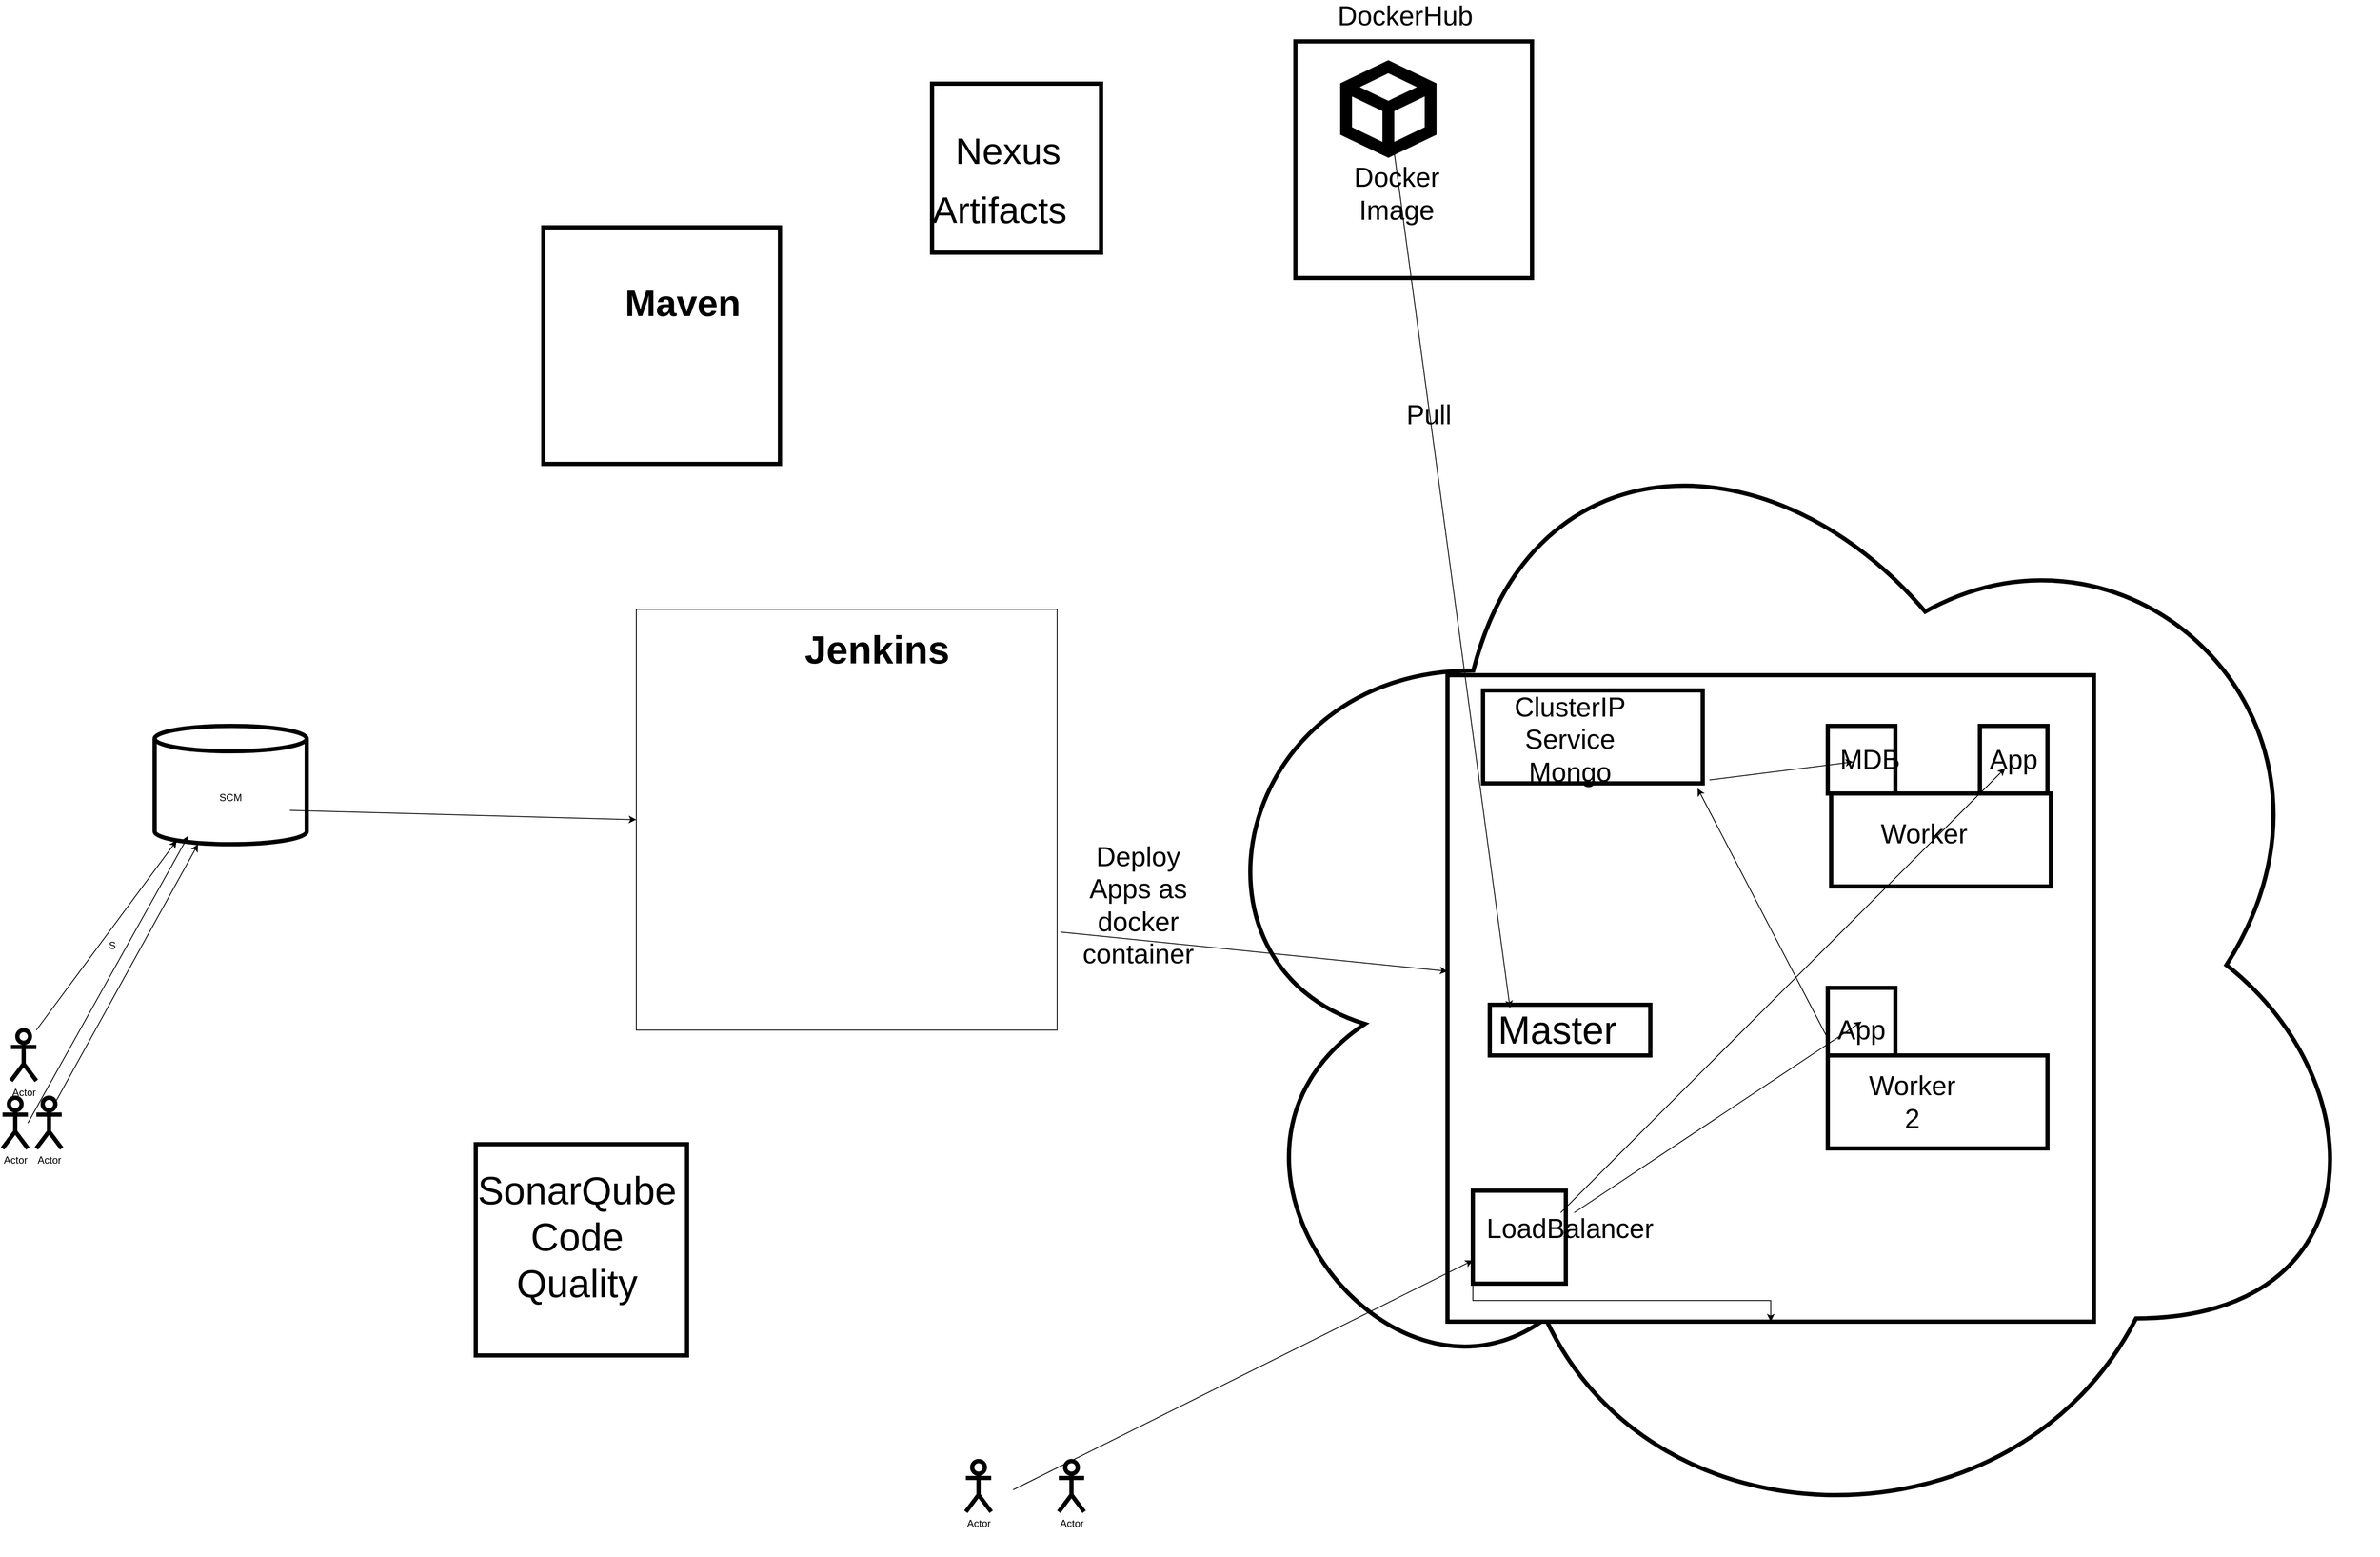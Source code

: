 <mxfile version="14.2.4" type="github"><diagram id="EsILOHwvvqUxRowUJtK3" name="Page-1"><mxGraphModel dx="2593" dy="2905" grid="1" gridSize="4" guides="1" tooltips="1" connect="1" arrows="1" fold="1" page="1" pageScale="1" pageWidth="850" pageHeight="1100" math="0" shadow="0"><root><mxCell id="0"/><mxCell id="1" parent="0"/><mxCell id="X8wyWXSFdsIRcnuJrAi3-15" value="" style="whiteSpace=wrap;html=1;aspect=fixed;" vertex="1" parent="1"><mxGeometry x="1690" y="-68" width="498" height="498" as="geometry"/></mxCell><mxCell id="X8wyWXSFdsIRcnuJrAi3-21" value="" style="ellipse;shape=cloud;whiteSpace=wrap;html=1;strokeWidth=5;" vertex="1" parent="1"><mxGeometry x="2324" y="-344" width="1426" height="1394" as="geometry"/></mxCell><mxCell id="X8wyWXSFdsIRcnuJrAi3-28" value="" style="whiteSpace=wrap;html=1;aspect=fixed;strokeWidth=5;" vertex="1" parent="1"><mxGeometry x="2650" y="10" width="765" height="765" as="geometry"/></mxCell><mxCell id="X8wyWXSFdsIRcnuJrAi3-30" value="" style="whiteSpace=wrap;html=1;aspect=fixed;strokeWidth=5;" vertex="1" parent="1"><mxGeometry x="1500" y="565" width="250" height="250" as="geometry"/></mxCell><mxCell id="X8wyWXSFdsIRcnuJrAi3-32" value="" style="whiteSpace=wrap;html=1;aspect=fixed;strokeWidth=5;" vertex="1" parent="1"><mxGeometry x="1580" y="-520" width="280" height="280" as="geometry"/></mxCell><mxCell id="X8wyWXSFdsIRcnuJrAi3-33" value="" style="shape=cylinder3;whiteSpace=wrap;html=1;boundedLbl=1;backgroundOutline=1;size=15;strokeWidth=5;" vertex="1" parent="1"><mxGeometry x="1120" y="70" width="180" height="140" as="geometry"/></mxCell><mxCell id="X8wyWXSFdsIRcnuJrAi3-35" value="Actor" style="shape=umlActor;verticalLabelPosition=bottom;verticalAlign=top;html=1;outlineConnect=0;strokeWidth=5;" vertex="1" parent="1"><mxGeometry x="980" y="510" width="30" height="60" as="geometry"/></mxCell><mxCell id="X8wyWXSFdsIRcnuJrAi3-36" value="Actor" style="shape=umlActor;verticalLabelPosition=bottom;verticalAlign=top;html=1;outlineConnect=0;strokeWidth=5;" vertex="1" parent="1"><mxGeometry x="940" y="510" width="30" height="60" as="geometry"/></mxCell><mxCell id="X8wyWXSFdsIRcnuJrAi3-37" value="Actor" style="shape=umlActor;verticalLabelPosition=bottom;verticalAlign=top;html=1;outlineConnect=0;strokeWidth=5;" vertex="1" parent="1"><mxGeometry x="950" y="430" width="30" height="60" as="geometry"/></mxCell><mxCell id="X8wyWXSFdsIRcnuJrAi3-44" value="" style="endArrow=classic;html=1;entryX=0.145;entryY=1;entryDx=0;entryDy=-4.35;entryPerimeter=0;" edge="1" parent="1" target="X8wyWXSFdsIRcnuJrAi3-33"><mxGeometry width="50" height="50" relative="1" as="geometry"><mxPoint x="980" y="430" as="sourcePoint"/><mxPoint x="1030" y="380" as="targetPoint"/></mxGeometry></mxCell><mxCell id="X8wyWXSFdsIRcnuJrAi3-45" value="" style="endArrow=classic;html=1;" edge="1" parent="1" target="X8wyWXSFdsIRcnuJrAi3-33"><mxGeometry width="50" height="50" relative="1" as="geometry"><mxPoint x="1000" y="520" as="sourcePoint"/><mxPoint x="1050" y="470" as="targetPoint"/></mxGeometry></mxCell><mxCell id="X8wyWXSFdsIRcnuJrAi3-46" value="" style="endArrow=classic;html=1;entryX=0.222;entryY=0.929;entryDx=0;entryDy=0;entryPerimeter=0;" edge="1" parent="1" target="X8wyWXSFdsIRcnuJrAi3-33"><mxGeometry width="50" height="50" relative="1" as="geometry"><mxPoint x="970" y="540" as="sourcePoint"/><mxPoint x="1020" y="490" as="targetPoint"/></mxGeometry></mxCell><mxCell id="X8wyWXSFdsIRcnuJrAi3-47" value="S" style="text;html=1;strokeColor=none;fillColor=none;align=center;verticalAlign=middle;whiteSpace=wrap;rounded=0;" vertex="1" parent="1"><mxGeometry x="1050" y="320" width="40" height="20" as="geometry"/></mxCell><mxCell id="X8wyWXSFdsIRcnuJrAi3-71" style="edgeStyle=orthogonalEdgeStyle;rounded=0;orthogonalLoop=1;jettySize=auto;html=1;exitX=0;exitY=1;exitDx=0;exitDy=0;fontSize=46;" edge="1" parent="1" source="X8wyWXSFdsIRcnuJrAi3-49" target="X8wyWXSFdsIRcnuJrAi3-28"><mxGeometry relative="1" as="geometry"/></mxCell><mxCell id="X8wyWXSFdsIRcnuJrAi3-49" value="" style="whiteSpace=wrap;html=1;aspect=fixed;strokeWidth=5;" vertex="1" parent="1"><mxGeometry x="2680" y="620" width="110" height="110" as="geometry"/></mxCell><mxCell id="X8wyWXSFdsIRcnuJrAi3-50" value="" style="rounded=0;whiteSpace=wrap;html=1;strokeWidth=5;" vertex="1" parent="1"><mxGeometry x="2700" y="400" width="190" height="60" as="geometry"/></mxCell><mxCell id="X8wyWXSFdsIRcnuJrAi3-51" value="" style="whiteSpace=wrap;html=1;aspect=fixed;strokeWidth=5;" vertex="1" parent="1"><mxGeometry x="3100" y="70" width="80" height="80" as="geometry"/></mxCell><mxCell id="X8wyWXSFdsIRcnuJrAi3-52" value="" style="whiteSpace=wrap;html=1;aspect=fixed;strokeWidth=5;" vertex="1" parent="1"><mxGeometry x="3280" y="70" width="80" height="80" as="geometry"/></mxCell><mxCell id="X8wyWXSFdsIRcnuJrAi3-53" value="" style="rounded=0;whiteSpace=wrap;html=1;strokeWidth=5;" vertex="1" parent="1"><mxGeometry x="2692" y="28" width="260" height="110" as="geometry"/></mxCell><mxCell id="X8wyWXSFdsIRcnuJrAi3-54" value="" style="rounded=0;whiteSpace=wrap;html=1;strokeWidth=5;" vertex="1" parent="1"><mxGeometry x="3100" y="460" width="260" height="110" as="geometry"/></mxCell><mxCell id="X8wyWXSFdsIRcnuJrAi3-55" value="" style="whiteSpace=wrap;html=1;aspect=fixed;strokeWidth=5;" vertex="1" parent="1"><mxGeometry x="3100" y="380" width="80" height="80" as="geometry"/></mxCell><mxCell id="X8wyWXSFdsIRcnuJrAi3-56" value="SCM" style="text;html=1;strokeColor=none;fillColor=none;align=center;verticalAlign=middle;whiteSpace=wrap;rounded=0;" vertex="1" parent="1"><mxGeometry x="1155" y="130" width="110" height="50" as="geometry"/></mxCell><mxCell id="X8wyWXSFdsIRcnuJrAi3-59" value="Jenkins" style="text;html=1;strokeColor=none;fillColor=none;align=center;verticalAlign=middle;whiteSpace=wrap;rounded=0;fontStyle=1;fontSize=46;" vertex="1" parent="1"><mxGeometry x="1890" y="-50" width="170" height="60" as="geometry"/></mxCell><mxCell id="X8wyWXSFdsIRcnuJrAi3-61" value="" style="whiteSpace=wrap;html=1;aspect=fixed;strokeWidth=5;fontStyle=1" vertex="1" parent="1"><mxGeometry x="2040" y="-690" width="200" height="200" as="geometry"/></mxCell><mxCell id="X8wyWXSFdsIRcnuJrAi3-62" value="" style="whiteSpace=wrap;html=1;aspect=fixed;strokeWidth=5;" vertex="1" parent="1"><mxGeometry x="2470" y="-740" width="280" height="280" as="geometry"/></mxCell><mxCell id="X8wyWXSFdsIRcnuJrAi3-63" value="Actor" style="shape=umlActor;verticalLabelPosition=bottom;verticalAlign=top;html=1;outlineConnect=0;strokeWidth=5;" vertex="1" parent="1"><mxGeometry x="2080" y="940" width="30" height="60" as="geometry"/></mxCell><mxCell id="X8wyWXSFdsIRcnuJrAi3-64" value="Actor" style="shape=umlActor;verticalLabelPosition=bottom;verticalAlign=top;html=1;outlineConnect=0;strokeWidth=5;" vertex="1" parent="1"><mxGeometry x="2190" y="940" width="30" height="60" as="geometry"/></mxCell><mxCell id="X8wyWXSFdsIRcnuJrAi3-66" value="" style="endArrow=classic;html=1;entryX=0;entryY=0.5;entryDx=0;entryDy=0;exitX=0.889;exitY=0.714;exitDx=0;exitDy=0;exitPerimeter=0;" edge="1" parent="1" source="X8wyWXSFdsIRcnuJrAi3-33" target="X8wyWXSFdsIRcnuJrAi3-15"><mxGeometry width="50" height="50" relative="1" as="geometry"><mxPoint x="1390" y="170" as="sourcePoint"/><mxPoint x="1440" y="120" as="targetPoint"/></mxGeometry></mxCell><mxCell id="X8wyWXSFdsIRcnuJrAi3-48" value="Maven" style="text;html=1;strokeColor=none;fillColor=none;align=center;verticalAlign=middle;whiteSpace=wrap;rounded=0;strokeWidth=14;fontStyle=1;fontSize=44;" vertex="1" parent="1"><mxGeometry x="1670" y="-470" width="150" height="80" as="geometry"/></mxCell><mxCell id="X8wyWXSFdsIRcnuJrAi3-68" value="Nexus" style="text;html=1;strokeColor=none;fillColor=none;align=center;verticalAlign=middle;whiteSpace=wrap;rounded=0;fontSize=44;" vertex="1" parent="1"><mxGeometry x="2110" y="-620" width="40" height="20" as="geometry"/></mxCell><mxCell id="X8wyWXSFdsIRcnuJrAi3-69" value="Artifacts&lt;br&gt;" style="text;html=1;strokeColor=none;fillColor=none;align=center;verticalAlign=middle;whiteSpace=wrap;rounded=0;fontSize=44;" vertex="1" parent="1"><mxGeometry x="2100" y="-550" width="40" height="20" as="geometry"/></mxCell><mxCell id="X8wyWXSFdsIRcnuJrAi3-70" value="&lt;font style=&quot;font-size: 32px&quot;&gt;LoadBalancer&lt;br&gt;&lt;/font&gt;" style="text;html=1;strokeColor=none;fillColor=none;align=center;verticalAlign=middle;whiteSpace=wrap;rounded=0;fontSize=46;" vertex="1" parent="1"><mxGeometry x="2775" y="650" width="40" height="20" as="geometry"/></mxCell><mxCell id="X8wyWXSFdsIRcnuJrAi3-72" value="Master" style="text;html=1;strokeColor=none;fillColor=none;align=center;verticalAlign=middle;whiteSpace=wrap;rounded=0;fontSize=46;" vertex="1" parent="1"><mxGeometry x="2760" y="420" width="40" height="20" as="geometry"/></mxCell><mxCell id="X8wyWXSFdsIRcnuJrAi3-73" value="SonarQube&lt;br&gt;Code Quality" style="text;html=1;strokeColor=none;fillColor=none;align=center;verticalAlign=middle;whiteSpace=wrap;rounded=0;fontSize=46;" vertex="1" parent="1"><mxGeometry x="1600" y="665" width="40" height="20" as="geometry"/></mxCell><mxCell id="X8wyWXSFdsIRcnuJrAi3-74" value="MDB" style="text;html=1;strokeColor=none;fillColor=none;align=center;verticalAlign=middle;whiteSpace=wrap;rounded=0;fontSize=32;" vertex="1" parent="1"><mxGeometry x="3130" y="100" width="40" height="20" as="geometry"/></mxCell><mxCell id="X8wyWXSFdsIRcnuJrAi3-76" value="Worker 2" style="text;html=1;strokeColor=none;fillColor=none;align=center;verticalAlign=middle;whiteSpace=wrap;rounded=0;fontSize=32;" vertex="1" parent="1"><mxGeometry x="3180" y="505" width="40" height="20" as="geometry"/></mxCell><mxCell id="X8wyWXSFdsIRcnuJrAi3-77" value="Worker 1" style="text;html=1;strokeColor=none;fillColor=none;align=center;verticalAlign=middle;whiteSpace=wrap;rounded=0;fontSize=32;" vertex="1" parent="1"><mxGeometry x="3190" y="190" width="40" height="20" as="geometry"/></mxCell><mxCell id="X8wyWXSFdsIRcnuJrAi3-78" value="App" style="text;html=1;strokeColor=none;fillColor=none;align=center;verticalAlign=middle;whiteSpace=wrap;rounded=0;fontSize=32;" vertex="1" parent="1"><mxGeometry x="3300" y="100" width="40" height="20" as="geometry"/></mxCell><mxCell id="X8wyWXSFdsIRcnuJrAi3-79" value="App" style="text;html=1;strokeColor=none;fillColor=none;align=center;verticalAlign=middle;whiteSpace=wrap;rounded=0;fontSize=32;" vertex="1" parent="1"><mxGeometry x="3120" y="420" width="40" height="20" as="geometry"/></mxCell><mxCell id="X8wyWXSFdsIRcnuJrAi3-80" value="DockerHub" style="text;html=1;strokeColor=none;fillColor=none;align=center;verticalAlign=middle;whiteSpace=wrap;rounded=0;fontSize=32;" vertex="1" parent="1"><mxGeometry x="2580" y="-780" width="40" height="20" as="geometry"/></mxCell><mxCell id="X8wyWXSFdsIRcnuJrAi3-81" value="" style="whiteSpace=wrap;html=1;shape=mxgraph.basic.isocube;isoAngle=15;strokeWidth=14;fontSize=32;" vertex="1" parent="1"><mxGeometry x="2530" y="-710" width="100" height="100" as="geometry"/></mxCell><mxCell id="X8wyWXSFdsIRcnuJrAi3-82" value="Docker&lt;br&gt;Image" style="text;html=1;strokeColor=none;fillColor=none;align=center;verticalAlign=middle;whiteSpace=wrap;rounded=0;fontSize=32;" vertex="1" parent="1"><mxGeometry x="2570" y="-570" width="40" height="20" as="geometry"/></mxCell><mxCell id="X8wyWXSFdsIRcnuJrAi3-86" value="Worker 1" style="text;html=1;strokeColor=none;fillColor=none;align=center;verticalAlign=middle;whiteSpace=wrap;rounded=0;fontSize=32;" vertex="1" parent="1"><mxGeometry x="3194" y="194" width="40" height="20" as="geometry"/></mxCell><mxCell id="X8wyWXSFdsIRcnuJrAi3-87" value="" style="rounded=0;whiteSpace=wrap;html=1;strokeWidth=5;" vertex="1" parent="1"><mxGeometry x="3104" y="150" width="260" height="110" as="geometry"/></mxCell><mxCell id="X8wyWXSFdsIRcnuJrAi3-89" value="Worker" style="text;html=1;strokeColor=none;fillColor=none;align=center;verticalAlign=middle;whiteSpace=wrap;rounded=0;fontSize=32;" vertex="1" parent="1"><mxGeometry x="3194" y="188" width="40" height="20" as="geometry"/></mxCell><mxCell id="X8wyWXSFdsIRcnuJrAi3-90" value="" style="endArrow=classic;html=1;fontSize=32;entryX=-0.9;entryY=-0.8;entryDx=0;entryDy=0;entryPerimeter=0;" edge="1" parent="1" source="X8wyWXSFdsIRcnuJrAi3-81" target="X8wyWXSFdsIRcnuJrAi3-72"><mxGeometry width="50" height="50" relative="1" as="geometry"><mxPoint x="2636" y="-406" as="sourcePoint"/><mxPoint x="2686" y="-456" as="targetPoint"/></mxGeometry></mxCell><mxCell id="X8wyWXSFdsIRcnuJrAi3-91" value="Pull" style="text;html=1;strokeColor=none;fillColor=none;align=center;verticalAlign=middle;whiteSpace=wrap;rounded=0;fontSize=32;" vertex="1" parent="1"><mxGeometry x="2608" y="-308" width="40" height="20" as="geometry"/></mxCell><mxCell id="X8wyWXSFdsIRcnuJrAi3-92" value="" style="endArrow=classic;html=1;fontSize=32;entryX=0;entryY=0.458;entryDx=0;entryDy=0;entryPerimeter=0;" edge="1" parent="1" target="X8wyWXSFdsIRcnuJrAi3-28"><mxGeometry width="50" height="50" relative="1" as="geometry"><mxPoint x="2192" y="314" as="sourcePoint"/><mxPoint x="2242" y="264" as="targetPoint"/></mxGeometry></mxCell><mxCell id="X8wyWXSFdsIRcnuJrAi3-97" value="Deploy&lt;br&gt;Apps as&lt;br&gt;docker container" style="text;html=1;strokeColor=none;fillColor=none;align=center;verticalAlign=middle;whiteSpace=wrap;rounded=0;fontSize=32;" vertex="1" parent="1"><mxGeometry x="2264" y="272" width="40" height="20" as="geometry"/></mxCell><mxCell id="X8wyWXSFdsIRcnuJrAi3-98" value="" style="endArrow=classic;html=1;fontSize=32;" edge="1" parent="1" target="X8wyWXSFdsIRcnuJrAi3-49"><mxGeometry width="50" height="50" relative="1" as="geometry"><mxPoint x="2136" y="974" as="sourcePoint"/><mxPoint x="2186" y="924" as="targetPoint"/></mxGeometry></mxCell><mxCell id="X8wyWXSFdsIRcnuJrAi3-99" value="ClusterIP&lt;br&gt;Service&lt;br&gt;Mongo" style="text;html=1;strokeColor=none;fillColor=none;align=center;verticalAlign=middle;whiteSpace=wrap;rounded=0;fontSize=32;" vertex="1" parent="1"><mxGeometry x="2775" y="76" width="40" height="20" as="geometry"/></mxCell><mxCell id="X8wyWXSFdsIRcnuJrAi3-100" value="" style="endArrow=classic;html=1;fontSize=32;entryX=0.5;entryY=0;entryDx=0;entryDy=0;" edge="1" parent="1" target="X8wyWXSFdsIRcnuJrAi3-79"><mxGeometry width="50" height="50" relative="1" as="geometry"><mxPoint x="2800" y="646" as="sourcePoint"/><mxPoint x="2850" y="596" as="targetPoint"/></mxGeometry></mxCell><mxCell id="X8wyWXSFdsIRcnuJrAi3-101" value="" style="endArrow=classic;html=1;fontFamily=Helvetica;fontSize=32;fontColor=#000000;align=center;strokeColor=#000000;" edge="1" parent="1" target="X8wyWXSFdsIRcnuJrAi3-78"><mxGeometry width="50" height="50" relative="1" as="geometry"><mxPoint x="2784" y="646" as="sourcePoint"/><mxPoint x="2834" y="596" as="targetPoint"/></mxGeometry></mxCell><mxCell id="X8wyWXSFdsIRcnuJrAi3-102" value="" style="endArrow=classic;html=1;fontSize=32;" edge="1" parent="1" target="X8wyWXSFdsIRcnuJrAi3-74"><mxGeometry width="50" height="50" relative="1" as="geometry"><mxPoint x="2960" y="134" as="sourcePoint"/><mxPoint x="3010" y="84" as="targetPoint"/></mxGeometry></mxCell><mxCell id="X8wyWXSFdsIRcnuJrAi3-103" value="" style="endArrow=classic;html=1;fontSize=32;exitX=0;exitY=0.75;exitDx=0;exitDy=0;" edge="1" parent="1" source="X8wyWXSFdsIRcnuJrAi3-55"><mxGeometry width="50" height="50" relative="1" as="geometry"><mxPoint x="2896" y="194" as="sourcePoint"/><mxPoint x="2946" y="144" as="targetPoint"/></mxGeometry></mxCell></root></mxGraphModel></diagram></mxfile>